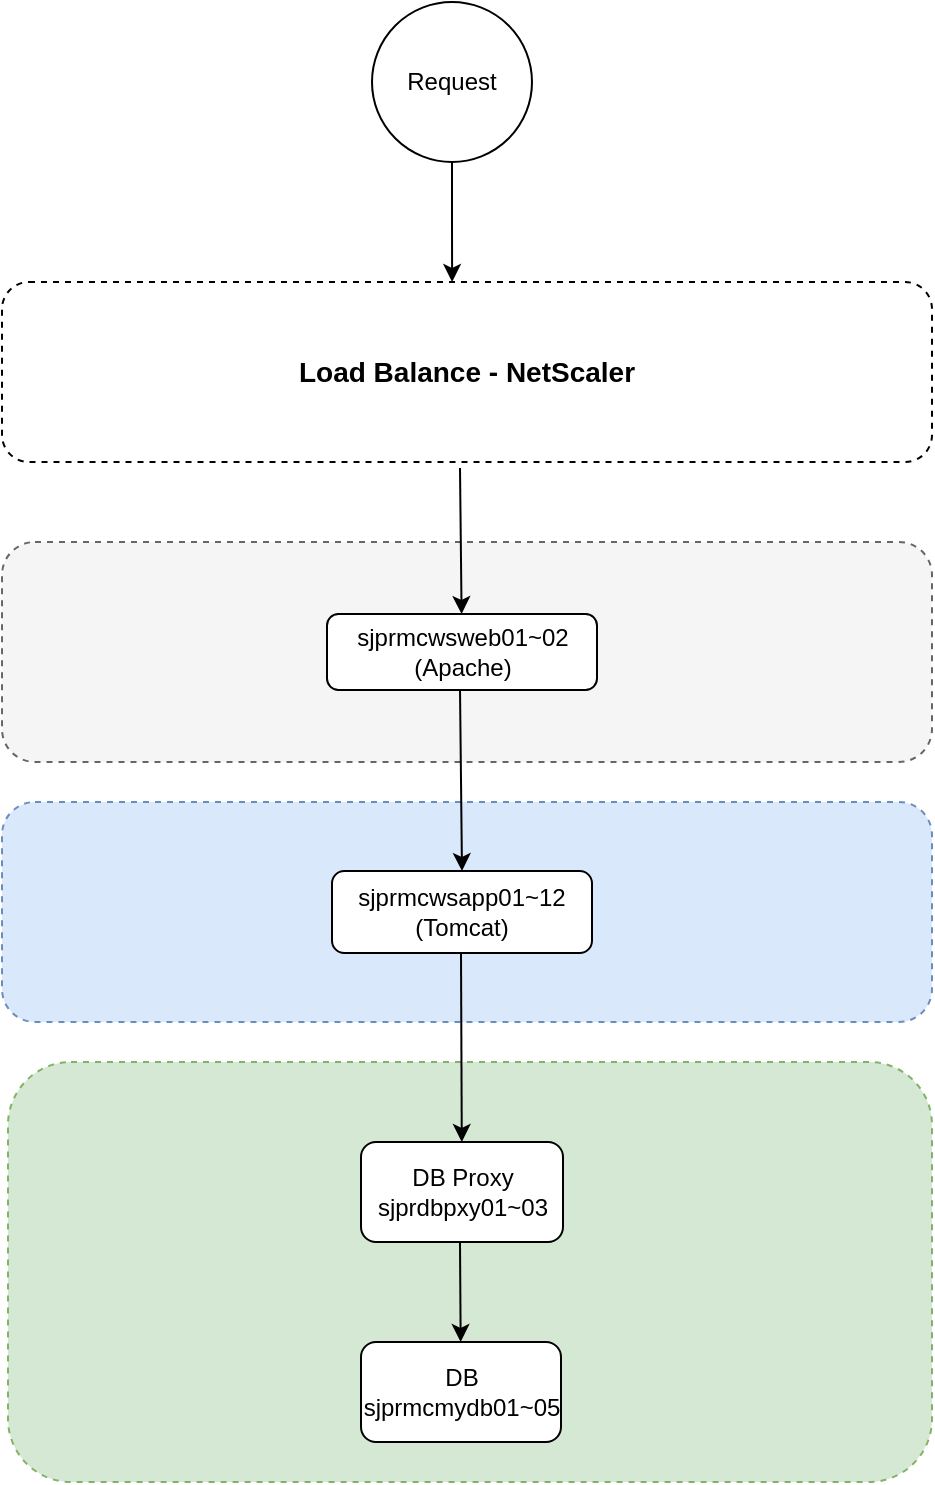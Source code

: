 <mxfile version="12.2.7" type="github" pages="1">
  <diagram id="5Wr9u8_cs3mZw3oN8rMs" name="Page-1">
    <mxGraphModel dx="768" dy="423" grid="1" gridSize="10" guides="1" tooltips="1" connect="1" arrows="1" fold="1" page="1" pageScale="1" pageWidth="850" pageHeight="1100" math="0" shadow="0">
      <root>
        <mxCell id="0"/>
        <mxCell id="1" parent="0"/>
        <mxCell id="HENk6OUo9Yx7RdCasyFM-11" style="edgeStyle=orthogonalEdgeStyle;rounded=0;orthogonalLoop=1;jettySize=auto;html=1;exitX=0.5;exitY=1;exitDx=0;exitDy=0;entryX=0.484;entryY=0;entryDx=0;entryDy=0;entryPerimeter=0;fontSize=12;" edge="1" parent="1" source="HENk6OUo9Yx7RdCasyFM-1" target="HENk6OUo9Yx7RdCasyFM-3">
          <mxGeometry relative="1" as="geometry"/>
        </mxCell>
        <mxCell id="HENk6OUo9Yx7RdCasyFM-1" value="Request" style="ellipse;whiteSpace=wrap;html=1;aspect=fixed;" vertex="1" parent="1">
          <mxGeometry x="370" width="80" height="80" as="geometry"/>
        </mxCell>
        <mxCell id="HENk6OUo9Yx7RdCasyFM-3" value="Load Balance - NetScaler" style="rounded=1;whiteSpace=wrap;html=1;fontStyle=1;fontSize=14;dashed=1;" vertex="1" parent="1">
          <mxGeometry x="185" y="140" width="465" height="90" as="geometry"/>
        </mxCell>
        <mxCell id="HENk6OUo9Yx7RdCasyFM-4" value="" style="rounded=1;whiteSpace=wrap;html=1;fontStyle=1;fontSize=14;fillColor=#f5f5f5;strokeColor=#666666;fontColor=#333333;dashed=1;" vertex="1" parent="1">
          <mxGeometry x="185" y="270" width="465" height="110" as="geometry"/>
        </mxCell>
        <mxCell id="HENk6OUo9Yx7RdCasyFM-5" value="sjprmcwsweb01~02&lt;br style=&quot;font-size: 12px&quot;&gt;(Apache)" style="rounded=1;whiteSpace=wrap;html=1;fontSize=12;fontStyle=0" vertex="1" parent="1">
          <mxGeometry x="347.5" y="306" width="135" height="38" as="geometry"/>
        </mxCell>
        <mxCell id="HENk6OUo9Yx7RdCasyFM-6" value="" style="rounded=1;whiteSpace=wrap;html=1;fontStyle=1;fontSize=14;fillColor=#dae8fc;strokeColor=#6c8ebf;dashed=1;" vertex="1" parent="1">
          <mxGeometry x="185" y="400" width="465" height="110" as="geometry"/>
        </mxCell>
        <mxCell id="HENk6OUo9Yx7RdCasyFM-7" value="sjprmcwsapp01~12&lt;br style=&quot;font-size: 12px&quot;&gt;(Tomcat)" style="rounded=1;whiteSpace=wrap;html=1;fontSize=12;fontStyle=0" vertex="1" parent="1">
          <mxGeometry x="350" y="434.5" width="130" height="41" as="geometry"/>
        </mxCell>
        <mxCell id="HENk6OUo9Yx7RdCasyFM-8" value="" style="rounded=1;whiteSpace=wrap;html=1;fontStyle=1;fontSize=14;fillColor=#d5e8d4;strokeColor=#82b366;dashed=1;" vertex="1" parent="1">
          <mxGeometry x="188" y="530" width="462" height="210" as="geometry"/>
        </mxCell>
        <mxCell id="HENk6OUo9Yx7RdCasyFM-9" value="DB Proxy&lt;br&gt;sjprdbpxy01~03" style="rounded=1;whiteSpace=wrap;html=1;fontSize=12;fontStyle=0" vertex="1" parent="1">
          <mxGeometry x="364.5" y="570" width="101" height="50" as="geometry"/>
        </mxCell>
        <mxCell id="HENk6OUo9Yx7RdCasyFM-10" value="DB&lt;br&gt;sjprmcmydb01~05" style="rounded=1;whiteSpace=wrap;html=1;fontSize=12;fontStyle=0" vertex="1" parent="1">
          <mxGeometry x="364.5" y="670" width="100" height="50" as="geometry"/>
        </mxCell>
        <mxCell id="HENk6OUo9Yx7RdCasyFM-21" value="" style="endArrow=classic;html=1;fontSize=12;" edge="1" parent="1" target="HENk6OUo9Yx7RdCasyFM-5">
          <mxGeometry width="50" height="50" relative="1" as="geometry">
            <mxPoint x="414" y="233" as="sourcePoint"/>
            <mxPoint x="420" y="260" as="targetPoint"/>
          </mxGeometry>
        </mxCell>
        <mxCell id="HENk6OUo9Yx7RdCasyFM-23" value="" style="endArrow=classic;html=1;fontSize=12;entryX=0.5;entryY=0;entryDx=0;entryDy=0;" edge="1" parent="1" target="HENk6OUo9Yx7RdCasyFM-7">
          <mxGeometry width="50" height="50" relative="1" as="geometry">
            <mxPoint x="414" y="343.5" as="sourcePoint"/>
            <mxPoint x="414.793" y="416.5" as="targetPoint"/>
          </mxGeometry>
        </mxCell>
        <mxCell id="HENk6OUo9Yx7RdCasyFM-26" value="" style="endArrow=classic;html=1;fontSize=12;" edge="1" parent="1" target="HENk6OUo9Yx7RdCasyFM-9">
          <mxGeometry width="50" height="50" relative="1" as="geometry">
            <mxPoint x="414.5" y="475.5" as="sourcePoint"/>
            <mxPoint x="416" y="567" as="targetPoint"/>
          </mxGeometry>
        </mxCell>
        <mxCell id="HENk6OUo9Yx7RdCasyFM-27" value="" style="endArrow=classic;html=1;fontSize=12;" edge="1" parent="1" target="HENk6OUo9Yx7RdCasyFM-10">
          <mxGeometry width="50" height="50" relative="1" as="geometry">
            <mxPoint x="414" y="620" as="sourcePoint"/>
            <mxPoint x="415" y="670" as="targetPoint"/>
          </mxGeometry>
        </mxCell>
      </root>
    </mxGraphModel>
  </diagram>
</mxfile>
